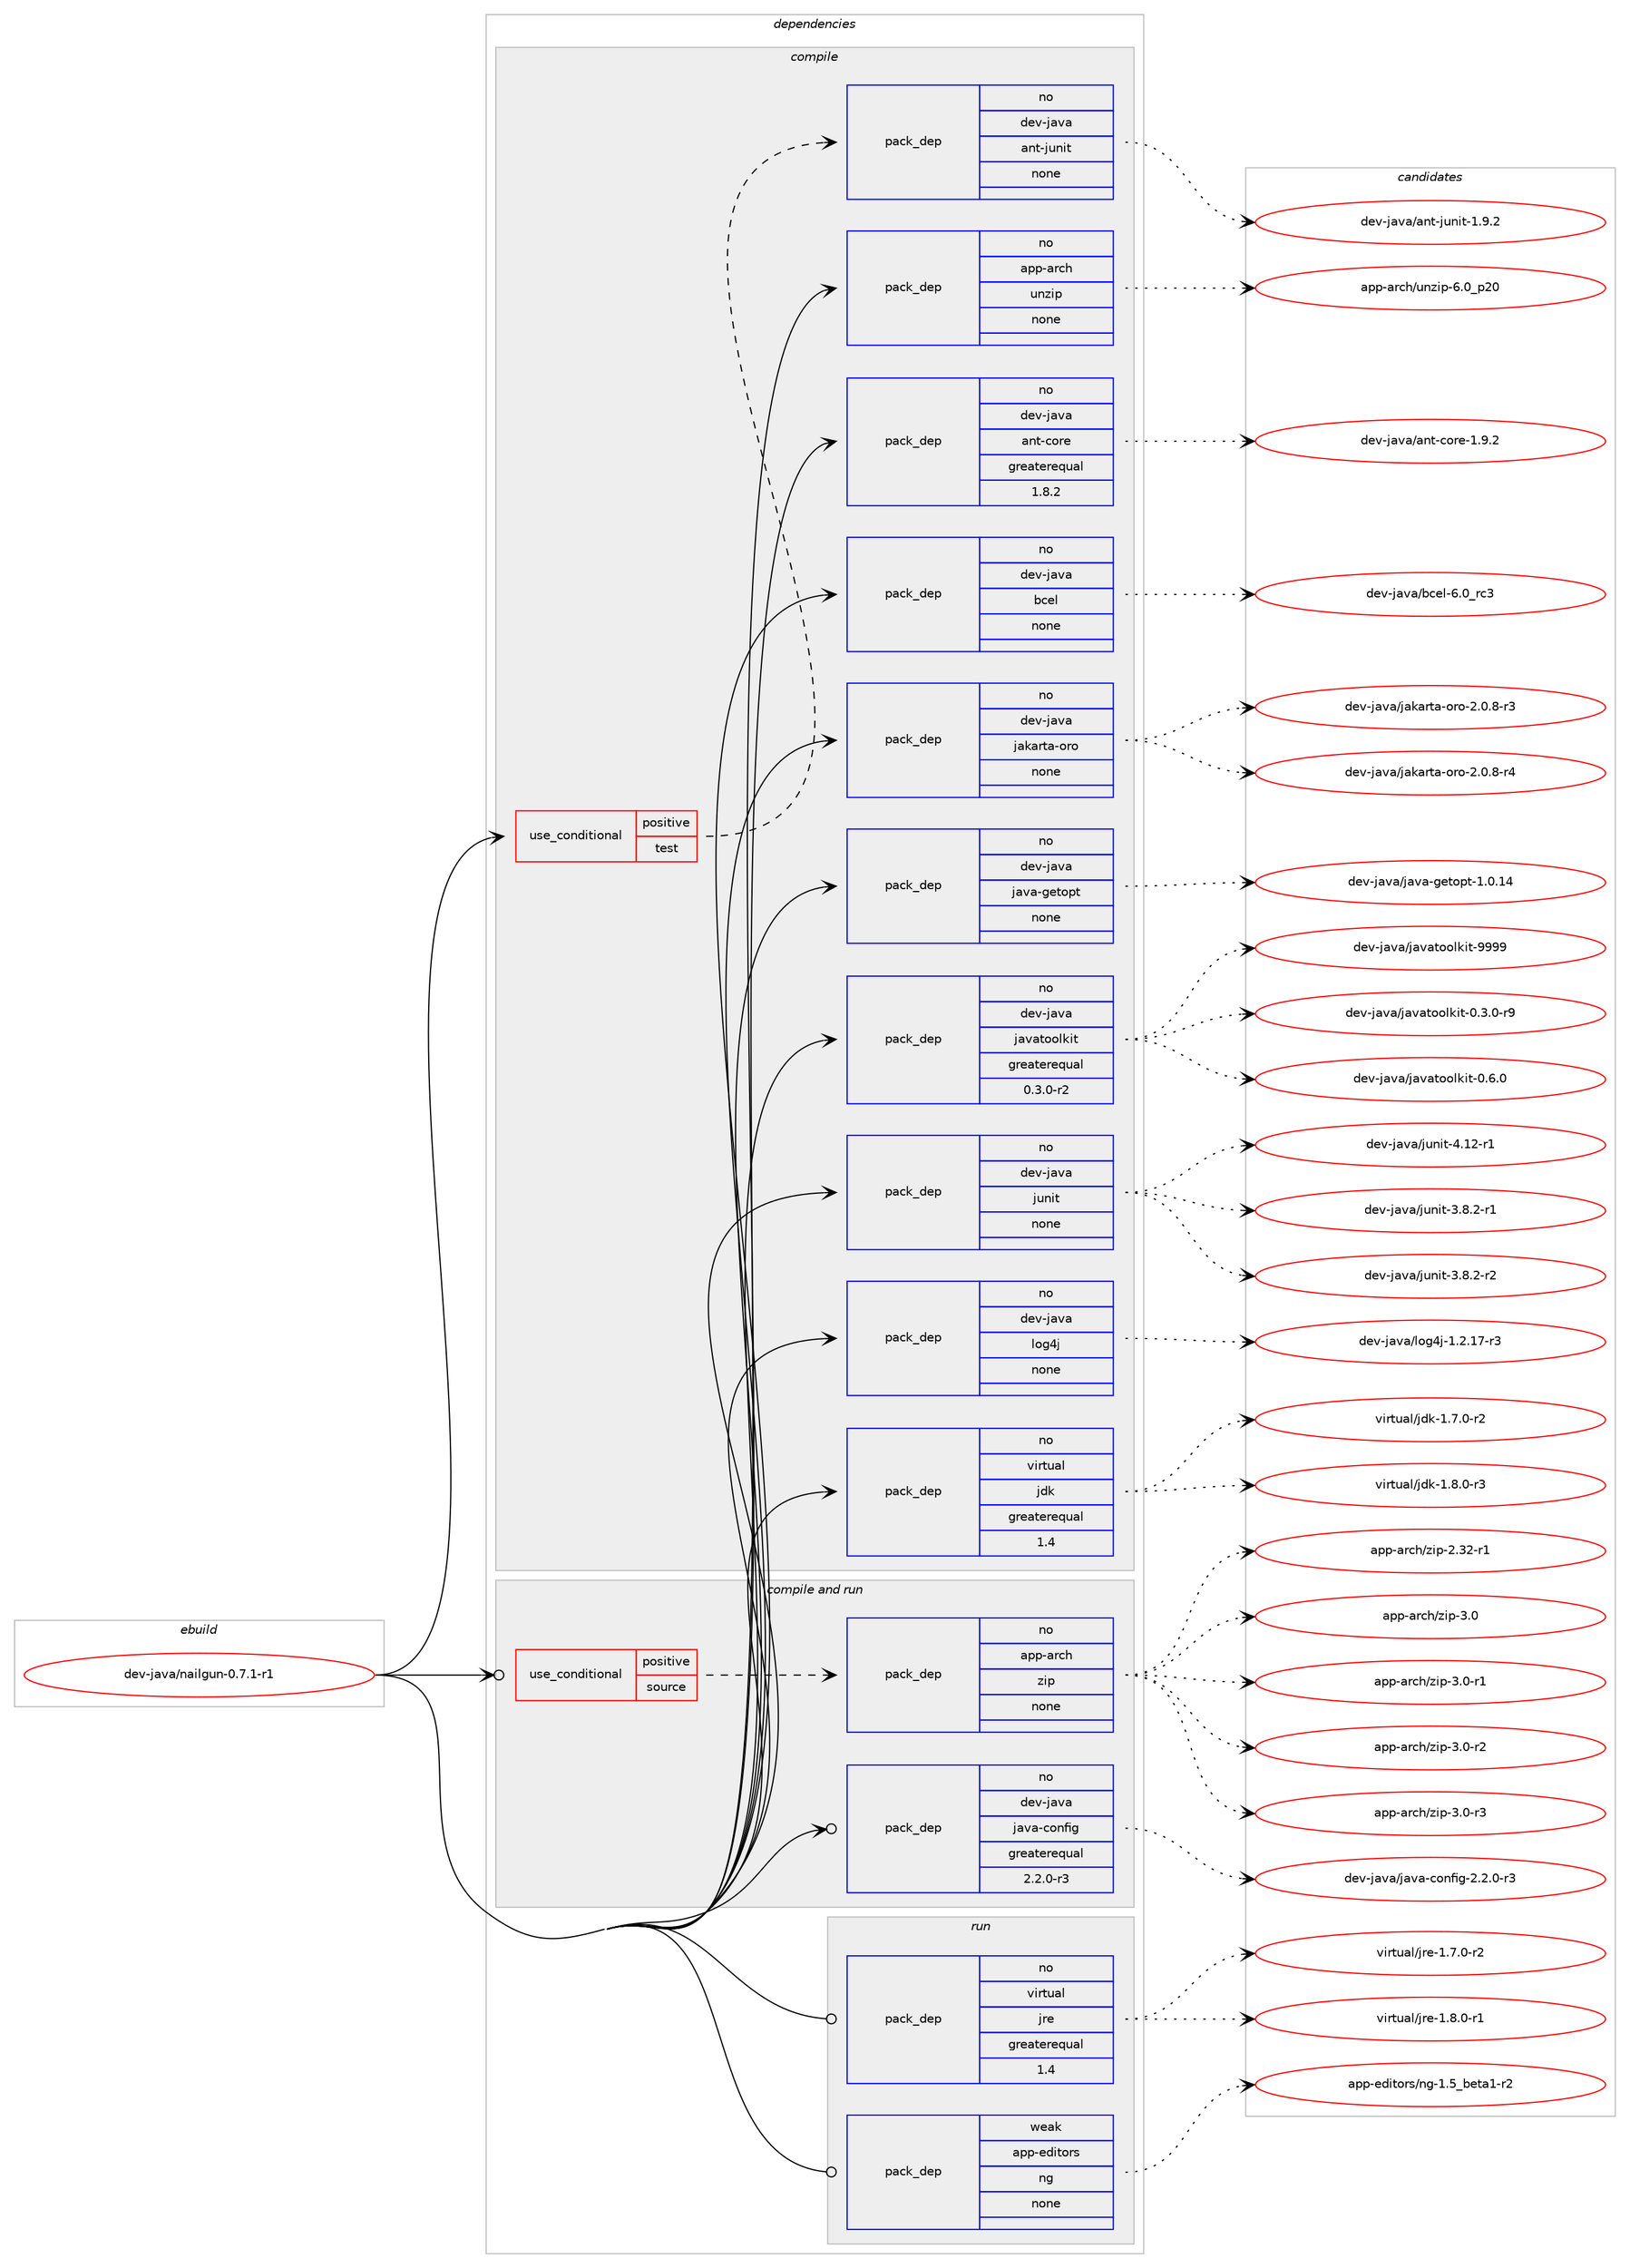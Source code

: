 digraph prolog {

# *************
# Graph options
# *************

newrank=true;
concentrate=true;
compound=true;
graph [rankdir=LR,fontname=Helvetica,fontsize=10,ranksep=1.5];#, ranksep=2.5, nodesep=0.2];
edge  [arrowhead=vee];
node  [fontname=Helvetica,fontsize=10];

# **********
# The ebuild
# **********

subgraph cluster_leftcol {
color=gray;
rank=same;
label=<<i>ebuild</i>>;
id [label="dev-java/nailgun-0.7.1-r1", color=red, width=4, href="../dev-java/nailgun-0.7.1-r1.svg"];
}

# ****************
# The dependencies
# ****************

subgraph cluster_midcol {
color=gray;
label=<<i>dependencies</i>>;
subgraph cluster_compile {
fillcolor="#eeeeee";
style=filled;
label=<<i>compile</i>>;
subgraph cond22398 {
dependency103421 [label=<<TABLE BORDER="0" CELLBORDER="1" CELLSPACING="0" CELLPADDING="4"><TR><TD ROWSPAN="3" CELLPADDING="10">use_conditional</TD></TR><TR><TD>positive</TD></TR><TR><TD>test</TD></TR></TABLE>>, shape=none, color=red];
subgraph pack77992 {
dependency103422 [label=<<TABLE BORDER="0" CELLBORDER="1" CELLSPACING="0" CELLPADDING="4" WIDTH="220"><TR><TD ROWSPAN="6" CELLPADDING="30">pack_dep</TD></TR><TR><TD WIDTH="110">no</TD></TR><TR><TD>dev-java</TD></TR><TR><TD>ant-junit</TD></TR><TR><TD>none</TD></TR><TR><TD></TD></TR></TABLE>>, shape=none, color=blue];
}
dependency103421:e -> dependency103422:w [weight=20,style="dashed",arrowhead="vee"];
}
id:e -> dependency103421:w [weight=20,style="solid",arrowhead="vee"];
subgraph pack77993 {
dependency103423 [label=<<TABLE BORDER="0" CELLBORDER="1" CELLSPACING="0" CELLPADDING="4" WIDTH="220"><TR><TD ROWSPAN="6" CELLPADDING="30">pack_dep</TD></TR><TR><TD WIDTH="110">no</TD></TR><TR><TD>app-arch</TD></TR><TR><TD>unzip</TD></TR><TR><TD>none</TD></TR><TR><TD></TD></TR></TABLE>>, shape=none, color=blue];
}
id:e -> dependency103423:w [weight=20,style="solid",arrowhead="vee"];
subgraph pack77994 {
dependency103424 [label=<<TABLE BORDER="0" CELLBORDER="1" CELLSPACING="0" CELLPADDING="4" WIDTH="220"><TR><TD ROWSPAN="6" CELLPADDING="30">pack_dep</TD></TR><TR><TD WIDTH="110">no</TD></TR><TR><TD>dev-java</TD></TR><TR><TD>ant-core</TD></TR><TR><TD>greaterequal</TD></TR><TR><TD>1.8.2</TD></TR></TABLE>>, shape=none, color=blue];
}
id:e -> dependency103424:w [weight=20,style="solid",arrowhead="vee"];
subgraph pack77995 {
dependency103425 [label=<<TABLE BORDER="0" CELLBORDER="1" CELLSPACING="0" CELLPADDING="4" WIDTH="220"><TR><TD ROWSPAN="6" CELLPADDING="30">pack_dep</TD></TR><TR><TD WIDTH="110">no</TD></TR><TR><TD>dev-java</TD></TR><TR><TD>bcel</TD></TR><TR><TD>none</TD></TR><TR><TD></TD></TR></TABLE>>, shape=none, color=blue];
}
id:e -> dependency103425:w [weight=20,style="solid",arrowhead="vee"];
subgraph pack77996 {
dependency103426 [label=<<TABLE BORDER="0" CELLBORDER="1" CELLSPACING="0" CELLPADDING="4" WIDTH="220"><TR><TD ROWSPAN="6" CELLPADDING="30">pack_dep</TD></TR><TR><TD WIDTH="110">no</TD></TR><TR><TD>dev-java</TD></TR><TR><TD>jakarta-oro</TD></TR><TR><TD>none</TD></TR><TR><TD></TD></TR></TABLE>>, shape=none, color=blue];
}
id:e -> dependency103426:w [weight=20,style="solid",arrowhead="vee"];
subgraph pack77997 {
dependency103427 [label=<<TABLE BORDER="0" CELLBORDER="1" CELLSPACING="0" CELLPADDING="4" WIDTH="220"><TR><TD ROWSPAN="6" CELLPADDING="30">pack_dep</TD></TR><TR><TD WIDTH="110">no</TD></TR><TR><TD>dev-java</TD></TR><TR><TD>java-getopt</TD></TR><TR><TD>none</TD></TR><TR><TD></TD></TR></TABLE>>, shape=none, color=blue];
}
id:e -> dependency103427:w [weight=20,style="solid",arrowhead="vee"];
subgraph pack77998 {
dependency103428 [label=<<TABLE BORDER="0" CELLBORDER="1" CELLSPACING="0" CELLPADDING="4" WIDTH="220"><TR><TD ROWSPAN="6" CELLPADDING="30">pack_dep</TD></TR><TR><TD WIDTH="110">no</TD></TR><TR><TD>dev-java</TD></TR><TR><TD>javatoolkit</TD></TR><TR><TD>greaterequal</TD></TR><TR><TD>0.3.0-r2</TD></TR></TABLE>>, shape=none, color=blue];
}
id:e -> dependency103428:w [weight=20,style="solid",arrowhead="vee"];
subgraph pack77999 {
dependency103429 [label=<<TABLE BORDER="0" CELLBORDER="1" CELLSPACING="0" CELLPADDING="4" WIDTH="220"><TR><TD ROWSPAN="6" CELLPADDING="30">pack_dep</TD></TR><TR><TD WIDTH="110">no</TD></TR><TR><TD>dev-java</TD></TR><TR><TD>junit</TD></TR><TR><TD>none</TD></TR><TR><TD></TD></TR></TABLE>>, shape=none, color=blue];
}
id:e -> dependency103429:w [weight=20,style="solid",arrowhead="vee"];
subgraph pack78000 {
dependency103430 [label=<<TABLE BORDER="0" CELLBORDER="1" CELLSPACING="0" CELLPADDING="4" WIDTH="220"><TR><TD ROWSPAN="6" CELLPADDING="30">pack_dep</TD></TR><TR><TD WIDTH="110">no</TD></TR><TR><TD>dev-java</TD></TR><TR><TD>log4j</TD></TR><TR><TD>none</TD></TR><TR><TD></TD></TR></TABLE>>, shape=none, color=blue];
}
id:e -> dependency103430:w [weight=20,style="solid",arrowhead="vee"];
subgraph pack78001 {
dependency103431 [label=<<TABLE BORDER="0" CELLBORDER="1" CELLSPACING="0" CELLPADDING="4" WIDTH="220"><TR><TD ROWSPAN="6" CELLPADDING="30">pack_dep</TD></TR><TR><TD WIDTH="110">no</TD></TR><TR><TD>virtual</TD></TR><TR><TD>jdk</TD></TR><TR><TD>greaterequal</TD></TR><TR><TD>1.4</TD></TR></TABLE>>, shape=none, color=blue];
}
id:e -> dependency103431:w [weight=20,style="solid",arrowhead="vee"];
}
subgraph cluster_compileandrun {
fillcolor="#eeeeee";
style=filled;
label=<<i>compile and run</i>>;
subgraph cond22399 {
dependency103432 [label=<<TABLE BORDER="0" CELLBORDER="1" CELLSPACING="0" CELLPADDING="4"><TR><TD ROWSPAN="3" CELLPADDING="10">use_conditional</TD></TR><TR><TD>positive</TD></TR><TR><TD>source</TD></TR></TABLE>>, shape=none, color=red];
subgraph pack78002 {
dependency103433 [label=<<TABLE BORDER="0" CELLBORDER="1" CELLSPACING="0" CELLPADDING="4" WIDTH="220"><TR><TD ROWSPAN="6" CELLPADDING="30">pack_dep</TD></TR><TR><TD WIDTH="110">no</TD></TR><TR><TD>app-arch</TD></TR><TR><TD>zip</TD></TR><TR><TD>none</TD></TR><TR><TD></TD></TR></TABLE>>, shape=none, color=blue];
}
dependency103432:e -> dependency103433:w [weight=20,style="dashed",arrowhead="vee"];
}
id:e -> dependency103432:w [weight=20,style="solid",arrowhead="odotvee"];
subgraph pack78003 {
dependency103434 [label=<<TABLE BORDER="0" CELLBORDER="1" CELLSPACING="0" CELLPADDING="4" WIDTH="220"><TR><TD ROWSPAN="6" CELLPADDING="30">pack_dep</TD></TR><TR><TD WIDTH="110">no</TD></TR><TR><TD>dev-java</TD></TR><TR><TD>java-config</TD></TR><TR><TD>greaterequal</TD></TR><TR><TD>2.2.0-r3</TD></TR></TABLE>>, shape=none, color=blue];
}
id:e -> dependency103434:w [weight=20,style="solid",arrowhead="odotvee"];
}
subgraph cluster_run {
fillcolor="#eeeeee";
style=filled;
label=<<i>run</i>>;
subgraph pack78004 {
dependency103435 [label=<<TABLE BORDER="0" CELLBORDER="1" CELLSPACING="0" CELLPADDING="4" WIDTH="220"><TR><TD ROWSPAN="6" CELLPADDING="30">pack_dep</TD></TR><TR><TD WIDTH="110">no</TD></TR><TR><TD>virtual</TD></TR><TR><TD>jre</TD></TR><TR><TD>greaterequal</TD></TR><TR><TD>1.4</TD></TR></TABLE>>, shape=none, color=blue];
}
id:e -> dependency103435:w [weight=20,style="solid",arrowhead="odot"];
subgraph pack78005 {
dependency103436 [label=<<TABLE BORDER="0" CELLBORDER="1" CELLSPACING="0" CELLPADDING="4" WIDTH="220"><TR><TD ROWSPAN="6" CELLPADDING="30">pack_dep</TD></TR><TR><TD WIDTH="110">weak</TD></TR><TR><TD>app-editors</TD></TR><TR><TD>ng</TD></TR><TR><TD>none</TD></TR><TR><TD></TD></TR></TABLE>>, shape=none, color=blue];
}
id:e -> dependency103436:w [weight=20,style="solid",arrowhead="odot"];
}
}

# **************
# The candidates
# **************

subgraph cluster_choices {
rank=same;
color=gray;
label=<<i>candidates</i>>;

subgraph choice77992 {
color=black;
nodesep=1;
choice100101118451069711897479711011645106117110105116454946574650 [label="dev-java/ant-junit-1.9.2", color=red, width=4,href="../dev-java/ant-junit-1.9.2.svg"];
dependency103422:e -> choice100101118451069711897479711011645106117110105116454946574650:w [style=dotted,weight="100"];
}
subgraph choice77993 {
color=black;
nodesep=1;
choice971121124597114991044711711012210511245544648951125048 [label="app-arch/unzip-6.0_p20", color=red, width=4,href="../app-arch/unzip-6.0_p20.svg"];
dependency103423:e -> choice971121124597114991044711711012210511245544648951125048:w [style=dotted,weight="100"];
}
subgraph choice77994 {
color=black;
nodesep=1;
choice10010111845106971189747971101164599111114101454946574650 [label="dev-java/ant-core-1.9.2", color=red, width=4,href="../dev-java/ant-core-1.9.2.svg"];
dependency103424:e -> choice10010111845106971189747971101164599111114101454946574650:w [style=dotted,weight="100"];
}
subgraph choice77995 {
color=black;
nodesep=1;
choice10010111845106971189747989910110845544648951149951 [label="dev-java/bcel-6.0_rc3", color=red, width=4,href="../dev-java/bcel-6.0_rc3.svg"];
dependency103425:e -> choice10010111845106971189747989910110845544648951149951:w [style=dotted,weight="100"];
}
subgraph choice77996 {
color=black;
nodesep=1;
choice10010111845106971189747106971079711411697451111141114550464846564511451 [label="dev-java/jakarta-oro-2.0.8-r3", color=red, width=4,href="../dev-java/jakarta-oro-2.0.8-r3.svg"];
choice10010111845106971189747106971079711411697451111141114550464846564511452 [label="dev-java/jakarta-oro-2.0.8-r4", color=red, width=4,href="../dev-java/jakarta-oro-2.0.8-r4.svg"];
dependency103426:e -> choice10010111845106971189747106971079711411697451111141114550464846564511451:w [style=dotted,weight="100"];
dependency103426:e -> choice10010111845106971189747106971079711411697451111141114550464846564511452:w [style=dotted,weight="100"];
}
subgraph choice77997 {
color=black;
nodesep=1;
choice1001011184510697118974710697118974510310111611111211645494648464952 [label="dev-java/java-getopt-1.0.14", color=red, width=4,href="../dev-java/java-getopt-1.0.14.svg"];
dependency103427:e -> choice1001011184510697118974710697118974510310111611111211645494648464952:w [style=dotted,weight="100"];
}
subgraph choice77998 {
color=black;
nodesep=1;
choice1001011184510697118974710697118971161111111081071051164548465146484511457 [label="dev-java/javatoolkit-0.3.0-r9", color=red, width=4,href="../dev-java/javatoolkit-0.3.0-r9.svg"];
choice100101118451069711897471069711897116111111108107105116454846544648 [label="dev-java/javatoolkit-0.6.0", color=red, width=4,href="../dev-java/javatoolkit-0.6.0.svg"];
choice1001011184510697118974710697118971161111111081071051164557575757 [label="dev-java/javatoolkit-9999", color=red, width=4,href="../dev-java/javatoolkit-9999.svg"];
dependency103428:e -> choice1001011184510697118974710697118971161111111081071051164548465146484511457:w [style=dotted,weight="100"];
dependency103428:e -> choice100101118451069711897471069711897116111111108107105116454846544648:w [style=dotted,weight="100"];
dependency103428:e -> choice1001011184510697118974710697118971161111111081071051164557575757:w [style=dotted,weight="100"];
}
subgraph choice77999 {
color=black;
nodesep=1;
choice100101118451069711897471061171101051164551465646504511449 [label="dev-java/junit-3.8.2-r1", color=red, width=4,href="../dev-java/junit-3.8.2-r1.svg"];
choice100101118451069711897471061171101051164551465646504511450 [label="dev-java/junit-3.8.2-r2", color=red, width=4,href="../dev-java/junit-3.8.2-r2.svg"];
choice1001011184510697118974710611711010511645524649504511449 [label="dev-java/junit-4.12-r1", color=red, width=4,href="../dev-java/junit-4.12-r1.svg"];
dependency103429:e -> choice100101118451069711897471061171101051164551465646504511449:w [style=dotted,weight="100"];
dependency103429:e -> choice100101118451069711897471061171101051164551465646504511450:w [style=dotted,weight="100"];
dependency103429:e -> choice1001011184510697118974710611711010511645524649504511449:w [style=dotted,weight="100"];
}
subgraph choice78000 {
color=black;
nodesep=1;
choice1001011184510697118974710811110352106454946504649554511451 [label="dev-java/log4j-1.2.17-r3", color=red, width=4,href="../dev-java/log4j-1.2.17-r3.svg"];
dependency103430:e -> choice1001011184510697118974710811110352106454946504649554511451:w [style=dotted,weight="100"];
}
subgraph choice78001 {
color=black;
nodesep=1;
choice11810511411611797108471061001074549465546484511450 [label="virtual/jdk-1.7.0-r2", color=red, width=4,href="../virtual/jdk-1.7.0-r2.svg"];
choice11810511411611797108471061001074549465646484511451 [label="virtual/jdk-1.8.0-r3", color=red, width=4,href="../virtual/jdk-1.8.0-r3.svg"];
dependency103431:e -> choice11810511411611797108471061001074549465546484511450:w [style=dotted,weight="100"];
dependency103431:e -> choice11810511411611797108471061001074549465646484511451:w [style=dotted,weight="100"];
}
subgraph choice78002 {
color=black;
nodesep=1;
choice971121124597114991044712210511245504651504511449 [label="app-arch/zip-2.32-r1", color=red, width=4,href="../app-arch/zip-2.32-r1.svg"];
choice971121124597114991044712210511245514648 [label="app-arch/zip-3.0", color=red, width=4,href="../app-arch/zip-3.0.svg"];
choice9711211245971149910447122105112455146484511449 [label="app-arch/zip-3.0-r1", color=red, width=4,href="../app-arch/zip-3.0-r1.svg"];
choice9711211245971149910447122105112455146484511450 [label="app-arch/zip-3.0-r2", color=red, width=4,href="../app-arch/zip-3.0-r2.svg"];
choice9711211245971149910447122105112455146484511451 [label="app-arch/zip-3.0-r3", color=red, width=4,href="../app-arch/zip-3.0-r3.svg"];
dependency103433:e -> choice971121124597114991044712210511245504651504511449:w [style=dotted,weight="100"];
dependency103433:e -> choice971121124597114991044712210511245514648:w [style=dotted,weight="100"];
dependency103433:e -> choice9711211245971149910447122105112455146484511449:w [style=dotted,weight="100"];
dependency103433:e -> choice9711211245971149910447122105112455146484511450:w [style=dotted,weight="100"];
dependency103433:e -> choice9711211245971149910447122105112455146484511451:w [style=dotted,weight="100"];
}
subgraph choice78003 {
color=black;
nodesep=1;
choice10010111845106971189747106971189745991111101021051034550465046484511451 [label="dev-java/java-config-2.2.0-r3", color=red, width=4,href="../dev-java/java-config-2.2.0-r3.svg"];
dependency103434:e -> choice10010111845106971189747106971189745991111101021051034550465046484511451:w [style=dotted,weight="100"];
}
subgraph choice78004 {
color=black;
nodesep=1;
choice11810511411611797108471061141014549465546484511450 [label="virtual/jre-1.7.0-r2", color=red, width=4,href="../virtual/jre-1.7.0-r2.svg"];
choice11810511411611797108471061141014549465646484511449 [label="virtual/jre-1.8.0-r1", color=red, width=4,href="../virtual/jre-1.8.0-r1.svg"];
dependency103435:e -> choice11810511411611797108471061141014549465546484511450:w [style=dotted,weight="100"];
dependency103435:e -> choice11810511411611797108471061141014549465646484511449:w [style=dotted,weight="100"];
}
subgraph choice78005 {
color=black;
nodesep=1;
choice97112112451011001051161111141154711010345494653959810111697494511450 [label="app-editors/ng-1.5_beta1-r2", color=red, width=4,href="../app-editors/ng-1.5_beta1-r2.svg"];
dependency103436:e -> choice97112112451011001051161111141154711010345494653959810111697494511450:w [style=dotted,weight="100"];
}
}

}
